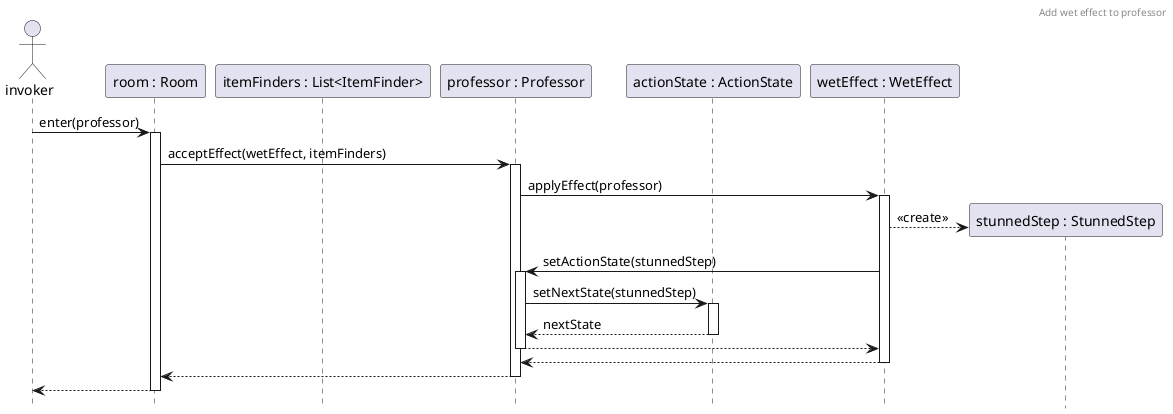 @startuml WetEffectProfessor
header Add wet effect to professor
hide footbox

actor Controller as "invoker"
participant Room as "room : Room"
participant List as "itemFinders : List<ItemFinder>"
participant Actor as "professor : Professor"
participant State as "actionState : ActionState"
participant GasEffect as "wetEffect : WetEffect"

Controller -> Room : enter(professor)
activate Room

Room -> Actor++: acceptEffect(wetEffect, itemFinders)
Actor -> GasEffect++: applyEffect(professor)

create StunnedStep as "stunnedStep : StunnedStep"
GasEffect --> StunnedStep: <<create>>
GasEffect -> Actor++: setActionState(stunnedStep)
Actor -> State ++ : setNextState(stunnedStep)
return nextState
return
return
return
return

@enduml